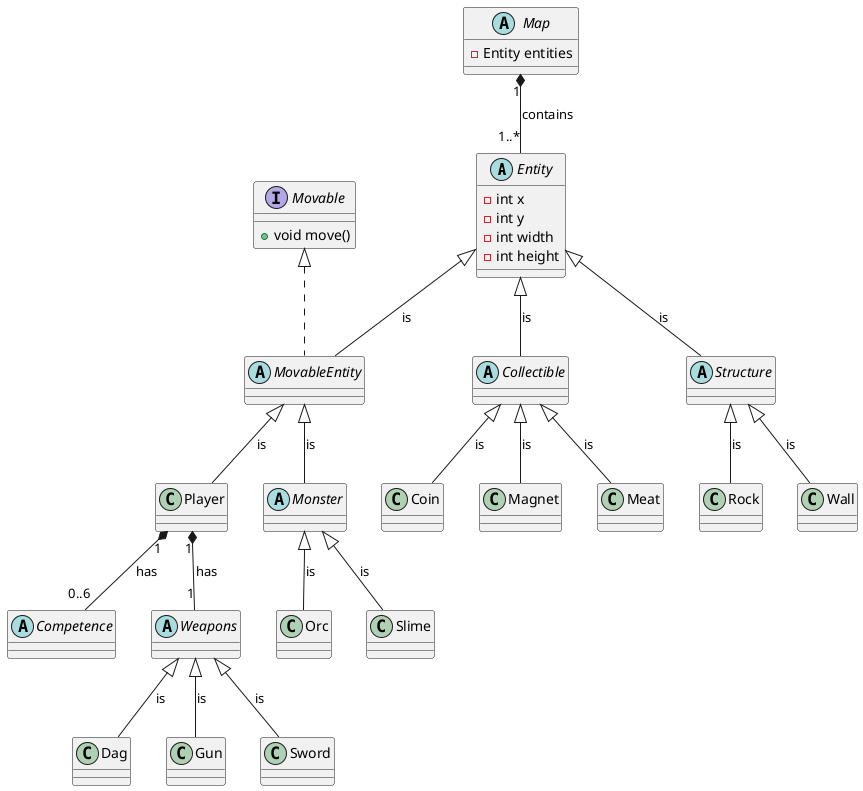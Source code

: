 @startuml

abstract class Entity {
    - int x
    - int y
    - int width
    - int height
}

interface Movable {
    +void move()
}

abstract class MovableEntity
class Player

abstract class Competence

abstract class Weapons
class Dag
class Gun
class Sword

abstract class Monster
class Orc
class Slime

abstract class Collectible
class Coin
class Magnet
class Meat

abstract class Structure
class Rock
class Wall

abstract class Map {
    - Entity entities

}

Map "1" *-- "1..*" Entity : contains
Entity <|-- MovableEntity : is
Movable <|.. MovableEntity
MovableEntity <|-- Monster : is
Monster <|-- Orc : is
Monster <|-- Slime : is
MovableEntity <|-- Player : is
Entity <|-- Collectible : is
Collectible <|-- Coin : is
Collectible <|-- Magnet : is
Collectible <|-- Meat : is
Entity <|-- Structure : is
Structure <|-- Rock : is
Structure <|-- Wall : is
Player "1" *-- "0..6" Competence : has
Player "1" *-- "1" Weapons : has
Weapons <|-- Dag : is
Weapons <|-- Gun : is
Weapons <|-- Sword : is

@enduml
